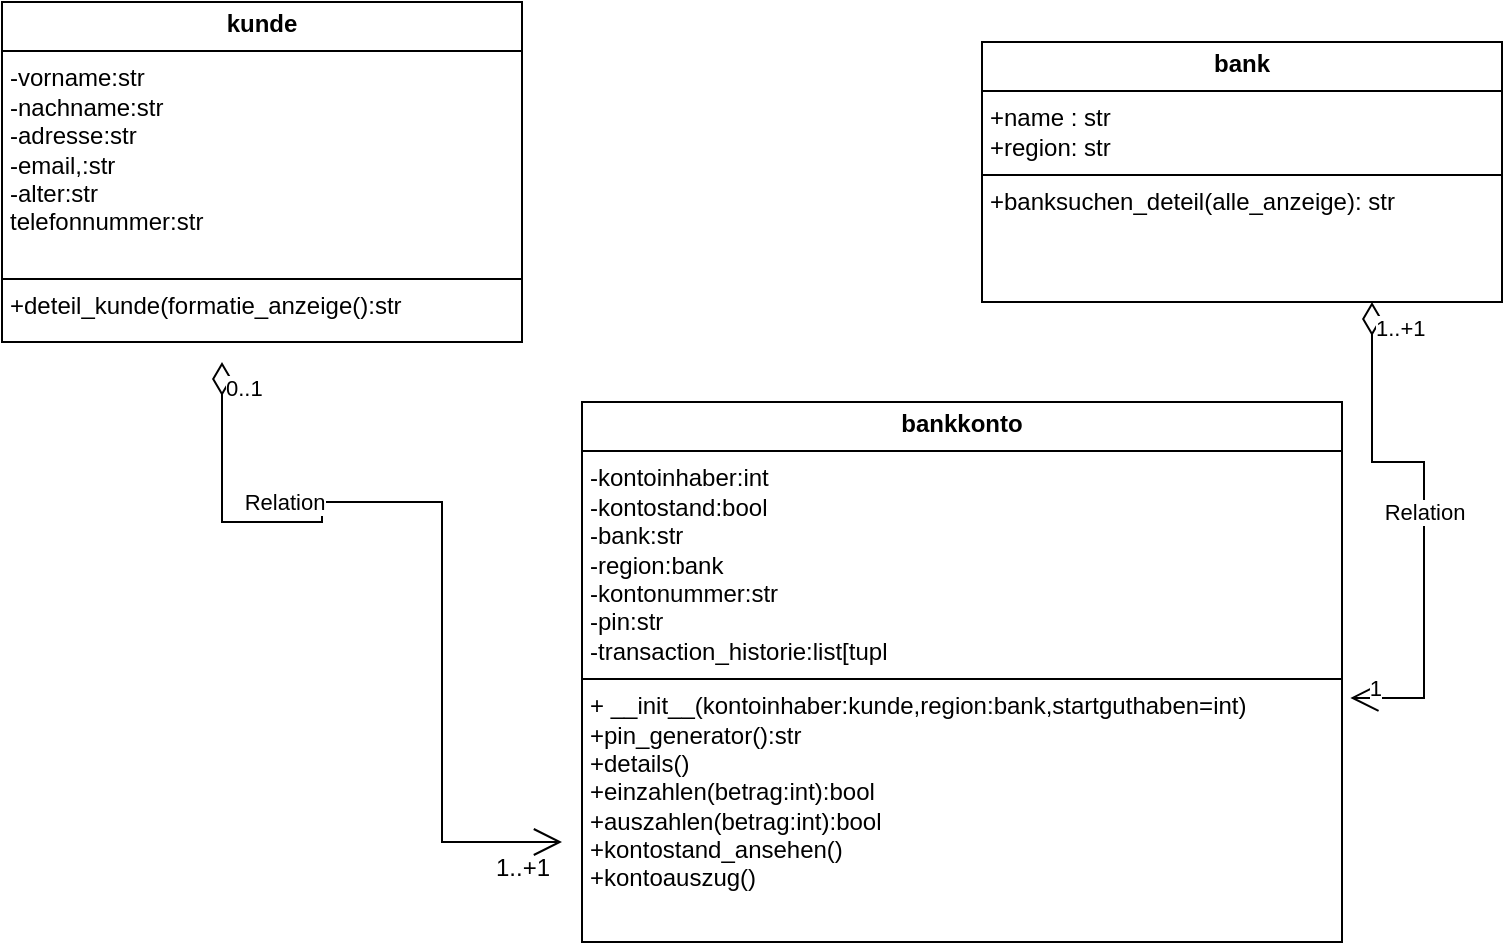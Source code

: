 <mxfile version="28.1.1">
  <diagram name="Seite-1" id="rMuvv-N8VxZCm19aEwra">
    <mxGraphModel dx="778" dy="468" grid="1" gridSize="10" guides="1" tooltips="1" connect="1" arrows="1" fold="1" page="1" pageScale="1" pageWidth="827" pageHeight="1169" math="0" shadow="0">
      <root>
        <mxCell id="0" />
        <mxCell id="1" parent="0" />
        <mxCell id="pHIuoQX6V6jMLJL8ADZB-5" value="&lt;p style=&quot;margin:0px;margin-top:4px;text-align:center;&quot;&gt;&lt;b&gt;kunde&lt;/b&gt;&lt;/p&gt;&lt;hr size=&quot;1&quot; style=&quot;border-style:solid;&quot;&gt;&lt;p style=&quot;margin:0px;margin-left:4px;&quot;&gt;-vorname:str&lt;/p&gt;&lt;p style=&quot;margin:0px;margin-left:4px;&quot;&gt;-nachname:str&lt;/p&gt;&lt;p style=&quot;margin:0px;margin-left:4px;&quot;&gt;-adresse:str&lt;/p&gt;&lt;p style=&quot;margin:0px;margin-left:4px;&quot;&gt;-email,:str&lt;/p&gt;&lt;p style=&quot;margin:0px;margin-left:4px;&quot;&gt;-alter:str&lt;/p&gt;&lt;p style=&quot;margin:0px;margin-left:4px;&quot;&gt;telefonnummer:str&lt;/p&gt;&lt;p style=&quot;margin:0px;margin-left:4px;&quot;&gt;&lt;br&gt;&lt;/p&gt;&lt;hr size=&quot;1&quot; style=&quot;border-style:solid;&quot;&gt;&lt;p style=&quot;margin:0px;margin-left:4px;&quot;&gt;+deteil_kunde(formatie_anzeige():str&lt;/p&gt;" style="verticalAlign=top;align=left;overflow=fill;html=1;whiteSpace=wrap;" vertex="1" parent="1">
          <mxGeometry x="20" y="50" width="260" height="170" as="geometry" />
        </mxCell>
        <mxCell id="pHIuoQX6V6jMLJL8ADZB-7" value="&lt;p style=&quot;margin:0px;margin-top:4px;text-align:center;&quot;&gt;&lt;b&gt;bank&lt;/b&gt;&lt;/p&gt;&lt;hr size=&quot;1&quot; style=&quot;border-style:solid;&quot;&gt;&lt;p style=&quot;margin:0px;margin-left:4px;&quot;&gt;+name : str&lt;/p&gt;&lt;p style=&quot;margin:0px;margin-left:4px;&quot;&gt;+region: str&lt;/p&gt;&lt;hr size=&quot;1&quot; style=&quot;border-style:solid;&quot;&gt;&lt;p style=&quot;margin:0px;margin-left:4px;&quot;&gt;+banksuchen_deteil(alle_anzeige): str&lt;/p&gt;" style="verticalAlign=top;align=left;overflow=fill;html=1;whiteSpace=wrap;" vertex="1" parent="1">
          <mxGeometry x="510" y="70" width="260" height="130" as="geometry" />
        </mxCell>
        <mxCell id="pHIuoQX6V6jMLJL8ADZB-9" value="&lt;p style=&quot;margin:0px;margin-top:4px;text-align:center;&quot;&gt;&lt;b&gt;bankkonto&lt;/b&gt;&lt;/p&gt;&lt;hr size=&quot;1&quot; style=&quot;border-style:solid;&quot;&gt;&lt;p style=&quot;margin:0px;margin-left:4px;&quot;&gt;-kontoinhaber:int&lt;/p&gt;&lt;p style=&quot;margin:0px;margin-left:4px;&quot;&gt;-kontostand:bool&lt;/p&gt;&lt;p style=&quot;margin:0px;margin-left:4px;&quot;&gt;-bank:str&lt;/p&gt;&lt;p style=&quot;margin:0px;margin-left:4px;&quot;&gt;-region:bank&lt;/p&gt;&lt;p style=&quot;margin:0px;margin-left:4px;&quot;&gt;-kontonummer:str&lt;/p&gt;&lt;p style=&quot;margin:0px;margin-left:4px;&quot;&gt;-pin:str&lt;/p&gt;&lt;p style=&quot;margin:0px;margin-left:4px;&quot;&gt;-transaction_historie:list[tupl&lt;/p&gt;&lt;hr size=&quot;1&quot; style=&quot;border-style:solid;&quot;&gt;&lt;p style=&quot;margin:0px;margin-left:4px;&quot;&gt;+ __init__(kontoinhaber:kunde,region:bank,startguthaben=int)&lt;/p&gt;&lt;p style=&quot;margin:0px;margin-left:4px;&quot;&gt;+pin_generator():str&lt;/p&gt;&lt;p style=&quot;margin:0px;margin-left:4px;&quot;&gt;+details()&lt;/p&gt;&lt;p style=&quot;margin:0px;margin-left:4px;&quot;&gt;+einzahlen(betrag:int):bool&lt;/p&gt;&lt;p style=&quot;margin:0px;margin-left:4px;&quot;&gt;+auszahlen(betrag:int):bool&lt;/p&gt;&lt;p style=&quot;margin:0px;margin-left:4px;&quot;&gt;+kontostand_ansehen()&lt;/p&gt;&lt;p style=&quot;margin:0px;margin-left:4px;&quot;&gt;+kontoauszug()&lt;/p&gt;&lt;p style=&quot;margin:0px;margin-left:4px;&quot;&gt;&lt;br&gt;&lt;/p&gt;" style="verticalAlign=top;align=left;overflow=fill;html=1;whiteSpace=wrap;" vertex="1" parent="1">
          <mxGeometry x="310" y="250" width="380" height="270" as="geometry" />
        </mxCell>
        <mxCell id="pHIuoQX6V6jMLJL8ADZB-10" value="Relation" style="endArrow=open;html=1;endSize=12;startArrow=diamondThin;startSize=14;startFill=0;edgeStyle=orthogonalEdgeStyle;rounded=0;" edge="1" parent="1">
          <mxGeometry x="-0.483" y="10" relative="1" as="geometry">
            <mxPoint x="130" y="230" as="sourcePoint" />
            <mxPoint x="300" y="470" as="targetPoint" />
            <Array as="points">
              <mxPoint x="130" y="310" />
              <mxPoint x="180" y="310" />
              <mxPoint x="180" y="300" />
              <mxPoint x="240" y="300" />
              <mxPoint x="240" y="470" />
            </Array>
            <mxPoint as="offset" />
          </mxGeometry>
        </mxCell>
        <mxCell id="pHIuoQX6V6jMLJL8ADZB-11" value="0..1" style="edgeLabel;resizable=0;html=1;align=left;verticalAlign=top;" connectable="0" vertex="1" parent="pHIuoQX6V6jMLJL8ADZB-10">
          <mxGeometry x="-1" relative="1" as="geometry" />
        </mxCell>
        <mxCell id="pHIuoQX6V6jMLJL8ADZB-15" value="1..+1" style="text;html=1;align=center;verticalAlign=middle;resizable=0;points=[];autosize=1;strokeColor=none;fillColor=none;" vertex="1" parent="1">
          <mxGeometry x="255" y="468" width="50" height="30" as="geometry" />
        </mxCell>
        <mxCell id="pHIuoQX6V6jMLJL8ADZB-16" value="Relation" style="endArrow=open;html=1;endSize=12;startArrow=diamondThin;startSize=14;startFill=0;edgeStyle=orthogonalEdgeStyle;rounded=0;exitX=0.75;exitY=1;exitDx=0;exitDy=0;entryX=1.011;entryY=0.548;entryDx=0;entryDy=0;entryPerimeter=0;" edge="1" parent="1" source="pHIuoQX6V6jMLJL8ADZB-7" target="pHIuoQX6V6jMLJL8ADZB-9">
          <mxGeometry relative="1" as="geometry">
            <mxPoint x="700" y="230" as="sourcePoint" />
            <mxPoint x="730" y="400" as="targetPoint" />
            <Array as="points">
              <mxPoint x="705" y="280" />
              <mxPoint x="731" y="280" />
              <mxPoint x="731" y="398" />
            </Array>
          </mxGeometry>
        </mxCell>
        <mxCell id="pHIuoQX6V6jMLJL8ADZB-17" value="1..+1" style="edgeLabel;resizable=0;html=1;align=left;verticalAlign=top;" connectable="0" vertex="1" parent="pHIuoQX6V6jMLJL8ADZB-16">
          <mxGeometry x="-1" relative="1" as="geometry" />
        </mxCell>
        <mxCell id="pHIuoQX6V6jMLJL8ADZB-18" value="1" style="edgeLabel;resizable=0;html=1;align=right;verticalAlign=top;" connectable="0" vertex="1" parent="pHIuoQX6V6jMLJL8ADZB-16">
          <mxGeometry x="1" relative="1" as="geometry">
            <mxPoint x="16" y="-18" as="offset" />
          </mxGeometry>
        </mxCell>
      </root>
    </mxGraphModel>
  </diagram>
</mxfile>
